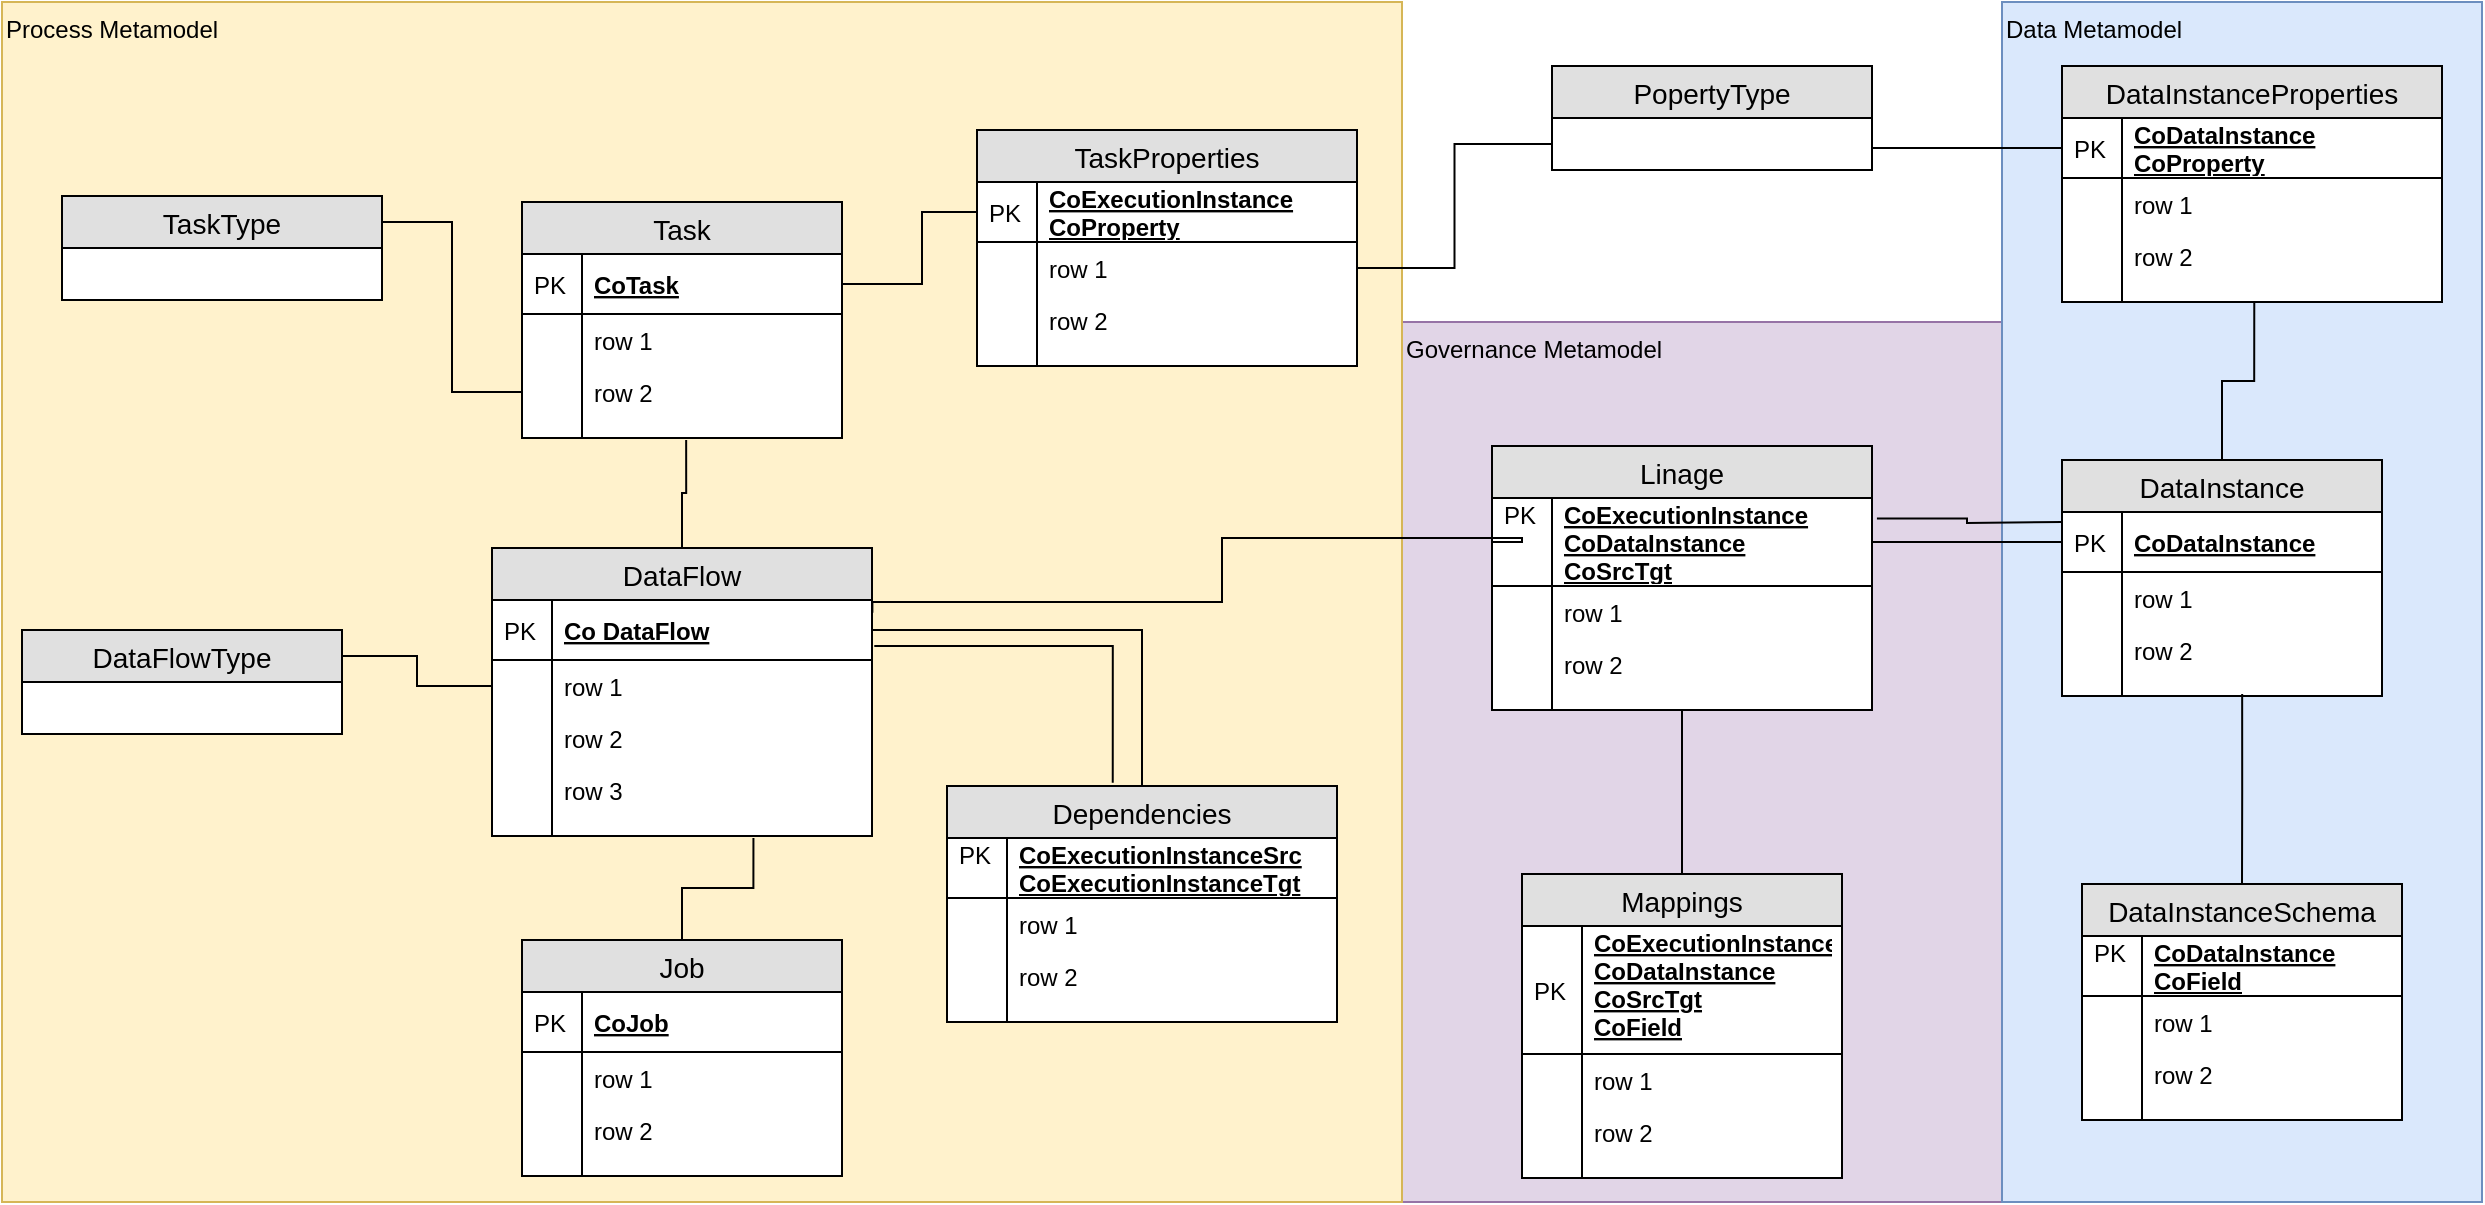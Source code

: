 <mxfile version="10.7.1" type="github"><diagram id="mMgrEiA7Ok8f881wWV8T" name="Page-1"><mxGraphModel dx="1586" dy="786" grid="1" gridSize="10" guides="1" tooltips="1" connect="1" arrows="1" fold="1" page="1" pageScale="1" pageWidth="2336" pageHeight="1654" math="0" shadow="0"><root><mxCell id="0"/><mxCell id="1" parent="0"/><mxCell id="DzjM-qipnn1esfsU2VKR-4" value="Governance Metamodel" style="rounded=0;whiteSpace=wrap;html=1;align=left;fillColor=#e1d5e7;strokeColor=#9673a6;verticalAlign=top;" vertex="1" parent="1"><mxGeometry x="1130" y="382" width="300" height="440" as="geometry"/></mxCell><mxCell id="DzjM-qipnn1esfsU2VKR-3" value="Data Metamodel" style="rounded=0;whiteSpace=wrap;html=1;align=left;fillColor=#dae8fc;strokeColor=#6c8ebf;verticalAlign=top;" vertex="1" parent="1"><mxGeometry x="1430" y="222" width="240" height="600" as="geometry"/></mxCell><mxCell id="DzjM-qipnn1esfsU2VKR-2" value="&lt;div style=&quot;text-align: left&quot;&gt;&lt;span&gt;Process Metamodel&lt;/span&gt;&lt;/div&gt;" style="rounded=0;whiteSpace=wrap;html=1;align=left;labelPosition=center;verticalLabelPosition=middle;verticalAlign=top;fillColor=#fff2cc;strokeColor=#d6b656;" vertex="1" parent="1"><mxGeometry x="430" y="222" width="700" height="600" as="geometry"/></mxCell><mxCell id="DEgRnnVowmYZ0ATq1yuf-117" value="" style="edgeStyle=orthogonalEdgeStyle;rounded=0;orthogonalLoop=1;jettySize=auto;html=1;entryX=0.688;entryY=1.1;entryDx=0;entryDy=0;endArrow=none;endFill=0;entryPerimeter=0;" parent="1" source="DEgRnnVowmYZ0ATq1yuf-1" target="DEgRnnVowmYZ0ATq1yuf-25" edge="1"><mxGeometry relative="1" as="geometry"/></mxCell><mxCell id="DEgRnnVowmYZ0ATq1yuf-1" value="Job" style="swimlane;fontStyle=0;childLayout=stackLayout;horizontal=1;startSize=26;fillColor=#e0e0e0;horizontalStack=0;resizeParent=1;resizeParentMax=0;resizeLast=0;collapsible=1;marginBottom=0;swimlaneFillColor=#ffffff;align=center;fontSize=14;" parent="1" vertex="1"><mxGeometry x="690" y="691" width="160" height="118" as="geometry"/></mxCell><mxCell id="DEgRnnVowmYZ0ATq1yuf-2" value="CoJob" style="shape=partialRectangle;top=0;left=0;right=0;bottom=1;align=left;verticalAlign=middle;fillColor=none;spacingLeft=34;spacingRight=4;overflow=hidden;rotatable=0;points=[[0,0.5],[1,0.5]];portConstraint=eastwest;dropTarget=0;fontStyle=5;fontSize=12;" parent="DEgRnnVowmYZ0ATq1yuf-1" vertex="1"><mxGeometry y="26" width="160" height="30" as="geometry"/></mxCell><mxCell id="DEgRnnVowmYZ0ATq1yuf-3" value="PK" style="shape=partialRectangle;top=0;left=0;bottom=0;fillColor=none;align=left;verticalAlign=middle;spacingLeft=4;spacingRight=4;overflow=hidden;rotatable=0;points=[];portConstraint=eastwest;part=1;fontSize=12;" parent="DEgRnnVowmYZ0ATq1yuf-2" vertex="1" connectable="0"><mxGeometry width="30" height="30" as="geometry"/></mxCell><mxCell id="DEgRnnVowmYZ0ATq1yuf-4" value="row 1" style="shape=partialRectangle;top=0;left=0;right=0;bottom=0;align=left;verticalAlign=top;fillColor=none;spacingLeft=34;spacingRight=4;overflow=hidden;rotatable=0;points=[[0,0.5],[1,0.5]];portConstraint=eastwest;dropTarget=0;fontSize=12;" parent="DEgRnnVowmYZ0ATq1yuf-1" vertex="1"><mxGeometry y="56" width="160" height="26" as="geometry"/></mxCell><mxCell id="DEgRnnVowmYZ0ATq1yuf-5" value="" style="shape=partialRectangle;top=0;left=0;bottom=0;fillColor=none;align=left;verticalAlign=top;spacingLeft=4;spacingRight=4;overflow=hidden;rotatable=0;points=[];portConstraint=eastwest;part=1;fontSize=12;" parent="DEgRnnVowmYZ0ATq1yuf-4" vertex="1" connectable="0"><mxGeometry width="30" height="26" as="geometry"/></mxCell><mxCell id="DEgRnnVowmYZ0ATq1yuf-6" value="row 2" style="shape=partialRectangle;top=0;left=0;right=0;bottom=0;align=left;verticalAlign=top;fillColor=none;spacingLeft=34;spacingRight=4;overflow=hidden;rotatable=0;points=[[0,0.5],[1,0.5]];portConstraint=eastwest;dropTarget=0;fontSize=12;" parent="DEgRnnVowmYZ0ATq1yuf-1" vertex="1"><mxGeometry y="82" width="160" height="26" as="geometry"/></mxCell><mxCell id="DEgRnnVowmYZ0ATq1yuf-7" value="" style="shape=partialRectangle;top=0;left=0;bottom=0;fillColor=none;align=left;verticalAlign=top;spacingLeft=4;spacingRight=4;overflow=hidden;rotatable=0;points=[];portConstraint=eastwest;part=1;fontSize=12;" parent="DEgRnnVowmYZ0ATq1yuf-6" vertex="1" connectable="0"><mxGeometry width="30" height="26" as="geometry"/></mxCell><mxCell id="DEgRnnVowmYZ0ATq1yuf-10" value="" style="shape=partialRectangle;top=0;left=0;right=0;bottom=0;align=left;verticalAlign=top;fillColor=none;spacingLeft=34;spacingRight=4;overflow=hidden;rotatable=0;points=[[0,0.5],[1,0.5]];portConstraint=eastwest;dropTarget=0;fontSize=12;" parent="DEgRnnVowmYZ0ATq1yuf-1" vertex="1"><mxGeometry y="108" width="160" height="10" as="geometry"/></mxCell><mxCell id="DEgRnnVowmYZ0ATq1yuf-11" value="" style="shape=partialRectangle;top=0;left=0;bottom=0;fillColor=none;align=left;verticalAlign=top;spacingLeft=4;spacingRight=4;overflow=hidden;rotatable=0;points=[];portConstraint=eastwest;part=1;fontSize=12;" parent="DEgRnnVowmYZ0ATq1yuf-10" vertex="1" connectable="0"><mxGeometry width="30" height="10" as="geometry"/></mxCell><mxCell id="DEgRnnVowmYZ0ATq1yuf-16" value="DataFlow" style="swimlane;fontStyle=0;childLayout=stackLayout;horizontal=1;startSize=26;fillColor=#e0e0e0;horizontalStack=0;resizeParent=1;resizeParentMax=0;resizeLast=0;collapsible=1;marginBottom=0;swimlaneFillColor=#ffffff;align=center;fontSize=14;" parent="1" vertex="1"><mxGeometry x="675" y="495" width="190" height="144" as="geometry"/></mxCell><mxCell id="DEgRnnVowmYZ0ATq1yuf-17" value="Co DataFlow" style="shape=partialRectangle;top=0;left=0;right=0;bottom=1;align=left;verticalAlign=middle;fillColor=none;spacingLeft=34;spacingRight=4;overflow=hidden;rotatable=0;points=[[0,0.5],[1,0.5]];portConstraint=eastwest;dropTarget=0;fontStyle=5;fontSize=12;" parent="DEgRnnVowmYZ0ATq1yuf-16" vertex="1"><mxGeometry y="26" width="190" height="30" as="geometry"/></mxCell><mxCell id="DEgRnnVowmYZ0ATq1yuf-18" value="PK" style="shape=partialRectangle;top=0;left=0;bottom=0;fillColor=none;align=left;verticalAlign=middle;spacingLeft=4;spacingRight=4;overflow=hidden;rotatable=0;points=[];portConstraint=eastwest;part=1;fontSize=12;" parent="DEgRnnVowmYZ0ATq1yuf-17" vertex="1" connectable="0"><mxGeometry width="30" height="30" as="geometry"/></mxCell><mxCell id="DEgRnnVowmYZ0ATq1yuf-19" value="row 1" style="shape=partialRectangle;top=0;left=0;right=0;bottom=0;align=left;verticalAlign=top;fillColor=none;spacingLeft=34;spacingRight=4;overflow=hidden;rotatable=0;points=[[0,0.5],[1,0.5]];portConstraint=eastwest;dropTarget=0;fontSize=12;" parent="DEgRnnVowmYZ0ATq1yuf-16" vertex="1"><mxGeometry y="56" width="190" height="26" as="geometry"/></mxCell><mxCell id="DEgRnnVowmYZ0ATq1yuf-20" value="" style="shape=partialRectangle;top=0;left=0;bottom=0;fillColor=none;align=left;verticalAlign=top;spacingLeft=4;spacingRight=4;overflow=hidden;rotatable=0;points=[];portConstraint=eastwest;part=1;fontSize=12;" parent="DEgRnnVowmYZ0ATq1yuf-19" vertex="1" connectable="0"><mxGeometry width="30" height="26" as="geometry"/></mxCell><mxCell id="DEgRnnVowmYZ0ATq1yuf-21" value="row 2" style="shape=partialRectangle;top=0;left=0;right=0;bottom=0;align=left;verticalAlign=top;fillColor=none;spacingLeft=34;spacingRight=4;overflow=hidden;rotatable=0;points=[[0,0.5],[1,0.5]];portConstraint=eastwest;dropTarget=0;fontSize=12;" parent="DEgRnnVowmYZ0ATq1yuf-16" vertex="1"><mxGeometry y="82" width="190" height="26" as="geometry"/></mxCell><mxCell id="DEgRnnVowmYZ0ATq1yuf-22" value="" style="shape=partialRectangle;top=0;left=0;bottom=0;fillColor=none;align=left;verticalAlign=top;spacingLeft=4;spacingRight=4;overflow=hidden;rotatable=0;points=[];portConstraint=eastwest;part=1;fontSize=12;" parent="DEgRnnVowmYZ0ATq1yuf-21" vertex="1" connectable="0"><mxGeometry width="30" height="26" as="geometry"/></mxCell><mxCell id="DEgRnnVowmYZ0ATq1yuf-23" value="row 3" style="shape=partialRectangle;top=0;left=0;right=0;bottom=0;align=left;verticalAlign=top;fillColor=none;spacingLeft=34;spacingRight=4;overflow=hidden;rotatable=0;points=[[0,0.5],[1,0.5]];portConstraint=eastwest;dropTarget=0;fontSize=12;" parent="DEgRnnVowmYZ0ATq1yuf-16" vertex="1"><mxGeometry y="108" width="190" height="26" as="geometry"/></mxCell><mxCell id="DEgRnnVowmYZ0ATq1yuf-24" value="" style="shape=partialRectangle;top=0;left=0;bottom=0;fillColor=none;align=left;verticalAlign=top;spacingLeft=4;spacingRight=4;overflow=hidden;rotatable=0;points=[];portConstraint=eastwest;part=1;fontSize=12;" parent="DEgRnnVowmYZ0ATq1yuf-23" vertex="1" connectable="0"><mxGeometry width="30" height="26" as="geometry"/></mxCell><mxCell id="DEgRnnVowmYZ0ATq1yuf-25" value="" style="shape=partialRectangle;top=0;left=0;right=0;bottom=0;align=left;verticalAlign=top;fillColor=none;spacingLeft=34;spacingRight=4;overflow=hidden;rotatable=0;points=[[0,0.5],[1,0.5]];portConstraint=eastwest;dropTarget=0;fontSize=12;" parent="DEgRnnVowmYZ0ATq1yuf-16" vertex="1"><mxGeometry y="134" width="190" height="10" as="geometry"/></mxCell><mxCell id="DEgRnnVowmYZ0ATq1yuf-26" value="" style="shape=partialRectangle;top=0;left=0;bottom=0;fillColor=none;align=left;verticalAlign=top;spacingLeft=4;spacingRight=4;overflow=hidden;rotatable=0;points=[];portConstraint=eastwest;part=1;fontSize=12;" parent="DEgRnnVowmYZ0ATq1yuf-25" vertex="1" connectable="0"><mxGeometry width="30" height="10" as="geometry"/></mxCell><mxCell id="DEgRnnVowmYZ0ATq1yuf-118" style="edgeStyle=orthogonalEdgeStyle;rounded=0;orthogonalLoop=1;jettySize=auto;html=1;exitX=0.513;exitY=1.1;exitDx=0;exitDy=0;entryX=0.5;entryY=0;entryDx=0;entryDy=0;endArrow=none;endFill=0;exitPerimeter=0;" parent="1" source="DEgRnnVowmYZ0ATq1yuf-36" target="DEgRnnVowmYZ0ATq1yuf-16" edge="1"><mxGeometry relative="1" as="geometry"/></mxCell><mxCell id="DEgRnnVowmYZ0ATq1yuf-27" value="Task" style="swimlane;fontStyle=0;childLayout=stackLayout;horizontal=1;startSize=26;fillColor=#e0e0e0;horizontalStack=0;resizeParent=1;resizeParentMax=0;resizeLast=0;collapsible=1;marginBottom=0;swimlaneFillColor=#ffffff;align=center;fontSize=14;" parent="1" vertex="1"><mxGeometry x="690" y="322" width="160" height="118" as="geometry"/></mxCell><mxCell id="DEgRnnVowmYZ0ATq1yuf-28" value="CoTask" style="shape=partialRectangle;top=0;left=0;right=0;bottom=1;align=left;verticalAlign=middle;fillColor=none;spacingLeft=34;spacingRight=4;overflow=hidden;rotatable=0;points=[[0,0.5],[1,0.5]];portConstraint=eastwest;dropTarget=0;fontStyle=5;fontSize=12;" parent="DEgRnnVowmYZ0ATq1yuf-27" vertex="1"><mxGeometry y="26" width="160" height="30" as="geometry"/></mxCell><mxCell id="DEgRnnVowmYZ0ATq1yuf-29" value="PK" style="shape=partialRectangle;top=0;left=0;bottom=0;fillColor=none;align=left;verticalAlign=middle;spacingLeft=4;spacingRight=4;overflow=hidden;rotatable=0;points=[];portConstraint=eastwest;part=1;fontSize=12;" parent="DEgRnnVowmYZ0ATq1yuf-28" vertex="1" connectable="0"><mxGeometry width="30" height="30" as="geometry"/></mxCell><mxCell id="DEgRnnVowmYZ0ATq1yuf-30" value="row 1" style="shape=partialRectangle;top=0;left=0;right=0;bottom=0;align=left;verticalAlign=top;fillColor=none;spacingLeft=34;spacingRight=4;overflow=hidden;rotatable=0;points=[[0,0.5],[1,0.5]];portConstraint=eastwest;dropTarget=0;fontSize=12;" parent="DEgRnnVowmYZ0ATq1yuf-27" vertex="1"><mxGeometry y="56" width="160" height="26" as="geometry"/></mxCell><mxCell id="DEgRnnVowmYZ0ATq1yuf-31" value="" style="shape=partialRectangle;top=0;left=0;bottom=0;fillColor=none;align=left;verticalAlign=top;spacingLeft=4;spacingRight=4;overflow=hidden;rotatable=0;points=[];portConstraint=eastwest;part=1;fontSize=12;" parent="DEgRnnVowmYZ0ATq1yuf-30" vertex="1" connectable="0"><mxGeometry width="30" height="26" as="geometry"/></mxCell><mxCell id="DEgRnnVowmYZ0ATq1yuf-32" value="row 2" style="shape=partialRectangle;top=0;left=0;right=0;bottom=0;align=left;verticalAlign=top;fillColor=none;spacingLeft=34;spacingRight=4;overflow=hidden;rotatable=0;points=[[0,0.5],[1,0.5]];portConstraint=eastwest;dropTarget=0;fontSize=12;" parent="DEgRnnVowmYZ0ATq1yuf-27" vertex="1"><mxGeometry y="82" width="160" height="26" as="geometry"/></mxCell><mxCell id="DEgRnnVowmYZ0ATq1yuf-33" value="" style="shape=partialRectangle;top=0;left=0;bottom=0;fillColor=none;align=left;verticalAlign=top;spacingLeft=4;spacingRight=4;overflow=hidden;rotatable=0;points=[];portConstraint=eastwest;part=1;fontSize=12;" parent="DEgRnnVowmYZ0ATq1yuf-32" vertex="1" connectable="0"><mxGeometry width="30" height="26" as="geometry"/></mxCell><mxCell id="DEgRnnVowmYZ0ATq1yuf-36" value="" style="shape=partialRectangle;top=0;left=0;right=0;bottom=0;align=left;verticalAlign=top;fillColor=none;spacingLeft=34;spacingRight=4;overflow=hidden;rotatable=0;points=[[0,0.5],[1,0.5]];portConstraint=eastwest;dropTarget=0;fontSize=12;" parent="DEgRnnVowmYZ0ATq1yuf-27" vertex="1"><mxGeometry y="108" width="160" height="10" as="geometry"/></mxCell><mxCell id="DEgRnnVowmYZ0ATq1yuf-37" value="" style="shape=partialRectangle;top=0;left=0;bottom=0;fillColor=none;align=left;verticalAlign=top;spacingLeft=4;spacingRight=4;overflow=hidden;rotatable=0;points=[];portConstraint=eastwest;part=1;fontSize=12;" parent="DEgRnnVowmYZ0ATq1yuf-36" vertex="1" connectable="0"><mxGeometry width="30" height="10" as="geometry"/></mxCell><mxCell id="DEgRnnVowmYZ0ATq1yuf-38" value="Dependencies" style="swimlane;fontStyle=0;childLayout=stackLayout;horizontal=1;startSize=26;fillColor=#e0e0e0;horizontalStack=0;resizeParent=1;resizeParentMax=0;resizeLast=0;collapsible=1;marginBottom=0;swimlaneFillColor=#ffffff;align=center;fontSize=14;" parent="1" vertex="1"><mxGeometry x="902.5" y="614" width="195" height="118" as="geometry"/></mxCell><mxCell id="DEgRnnVowmYZ0ATq1yuf-39" value="CoExecutionInstanceSrc&#10;CoExecutionInstanceTgt&#10;" style="shape=partialRectangle;top=0;left=0;right=0;bottom=1;align=left;verticalAlign=middle;fillColor=none;spacingLeft=34;spacingRight=4;overflow=hidden;rotatable=0;points=[[0,0.5],[1,0.5]];portConstraint=eastwest;dropTarget=0;fontStyle=5;fontSize=12;" parent="DEgRnnVowmYZ0ATq1yuf-38" vertex="1"><mxGeometry y="26" width="195" height="30" as="geometry"/></mxCell><mxCell id="DEgRnnVowmYZ0ATq1yuf-40" value="PK&#10;" style="shape=partialRectangle;top=0;left=0;bottom=0;fillColor=none;align=left;verticalAlign=middle;spacingLeft=4;spacingRight=4;overflow=hidden;rotatable=0;points=[];portConstraint=eastwest;part=1;fontSize=12;" parent="DEgRnnVowmYZ0ATq1yuf-39" vertex="1" connectable="0"><mxGeometry width="30" height="30" as="geometry"/></mxCell><mxCell id="DEgRnnVowmYZ0ATq1yuf-41" value="row 1" style="shape=partialRectangle;top=0;left=0;right=0;bottom=0;align=left;verticalAlign=top;fillColor=none;spacingLeft=34;spacingRight=4;overflow=hidden;rotatable=0;points=[[0,0.5],[1,0.5]];portConstraint=eastwest;dropTarget=0;fontSize=12;" parent="DEgRnnVowmYZ0ATq1yuf-38" vertex="1"><mxGeometry y="56" width="195" height="26" as="geometry"/></mxCell><mxCell id="DEgRnnVowmYZ0ATq1yuf-42" value="" style="shape=partialRectangle;top=0;left=0;bottom=0;fillColor=none;align=left;verticalAlign=top;spacingLeft=4;spacingRight=4;overflow=hidden;rotatable=0;points=[];portConstraint=eastwest;part=1;fontSize=12;" parent="DEgRnnVowmYZ0ATq1yuf-41" vertex="1" connectable="0"><mxGeometry width="30" height="26" as="geometry"/></mxCell><mxCell id="DEgRnnVowmYZ0ATq1yuf-43" value="row 2" style="shape=partialRectangle;top=0;left=0;right=0;bottom=0;align=left;verticalAlign=top;fillColor=none;spacingLeft=34;spacingRight=4;overflow=hidden;rotatable=0;points=[[0,0.5],[1,0.5]];portConstraint=eastwest;dropTarget=0;fontSize=12;" parent="DEgRnnVowmYZ0ATq1yuf-38" vertex="1"><mxGeometry y="82" width="195" height="26" as="geometry"/></mxCell><mxCell id="DEgRnnVowmYZ0ATq1yuf-44" value="" style="shape=partialRectangle;top=0;left=0;bottom=0;fillColor=none;align=left;verticalAlign=top;spacingLeft=4;spacingRight=4;overflow=hidden;rotatable=0;points=[];portConstraint=eastwest;part=1;fontSize=12;" parent="DEgRnnVowmYZ0ATq1yuf-43" vertex="1" connectable="0"><mxGeometry width="30" height="26" as="geometry"/></mxCell><mxCell id="DEgRnnVowmYZ0ATq1yuf-47" value="" style="shape=partialRectangle;top=0;left=0;right=0;bottom=0;align=left;verticalAlign=top;fillColor=none;spacingLeft=34;spacingRight=4;overflow=hidden;rotatable=0;points=[[0,0.5],[1,0.5]];portConstraint=eastwest;dropTarget=0;fontSize=12;" parent="DEgRnnVowmYZ0ATq1yuf-38" vertex="1"><mxGeometry y="108" width="195" height="10" as="geometry"/></mxCell><mxCell id="DEgRnnVowmYZ0ATq1yuf-48" value="" style="shape=partialRectangle;top=0;left=0;bottom=0;fillColor=none;align=left;verticalAlign=top;spacingLeft=4;spacingRight=4;overflow=hidden;rotatable=0;points=[];portConstraint=eastwest;part=1;fontSize=12;" parent="DEgRnnVowmYZ0ATq1yuf-47" vertex="1" connectable="0"><mxGeometry width="30" height="10" as="geometry"/></mxCell><mxCell id="DEgRnnVowmYZ0ATq1yuf-163" style="edgeStyle=orthogonalEdgeStyle;rounded=0;orthogonalLoop=1;jettySize=auto;html=1;exitX=0.5;exitY=0;exitDx=0;exitDy=0;entryX=0.506;entryY=1;entryDx=0;entryDy=0;entryPerimeter=0;endArrow=none;endFill=0;" parent="1" source="DEgRnnVowmYZ0ATq1yuf-73" target="DEgRnnVowmYZ0ATq1yuf-104" edge="1"><mxGeometry relative="1" as="geometry"/></mxCell><mxCell id="DEgRnnVowmYZ0ATq1yuf-73" value="DataInstance" style="swimlane;fontStyle=0;childLayout=stackLayout;horizontal=1;startSize=26;fillColor=#e0e0e0;horizontalStack=0;resizeParent=1;resizeParentMax=0;resizeLast=0;collapsible=1;marginBottom=0;swimlaneFillColor=#ffffff;align=center;fontSize=14;" parent="1" vertex="1"><mxGeometry x="1460" y="451" width="160" height="118" as="geometry"/></mxCell><mxCell id="DEgRnnVowmYZ0ATq1yuf-74" value="CoDataInstance" style="shape=partialRectangle;top=0;left=0;right=0;bottom=1;align=left;verticalAlign=middle;fillColor=none;spacingLeft=34;spacingRight=4;overflow=hidden;rotatable=0;points=[[0,0.5],[1,0.5]];portConstraint=eastwest;dropTarget=0;fontStyle=5;fontSize=12;" parent="DEgRnnVowmYZ0ATq1yuf-73" vertex="1"><mxGeometry y="26" width="160" height="30" as="geometry"/></mxCell><mxCell id="DEgRnnVowmYZ0ATq1yuf-75" value="PK" style="shape=partialRectangle;top=0;left=0;bottom=0;fillColor=none;align=left;verticalAlign=middle;spacingLeft=4;spacingRight=4;overflow=hidden;rotatable=0;points=[];portConstraint=eastwest;part=1;fontSize=12;" parent="DEgRnnVowmYZ0ATq1yuf-74" vertex="1" connectable="0"><mxGeometry width="30" height="30" as="geometry"/></mxCell><mxCell id="DEgRnnVowmYZ0ATq1yuf-76" value="row 1" style="shape=partialRectangle;top=0;left=0;right=0;bottom=0;align=left;verticalAlign=top;fillColor=none;spacingLeft=34;spacingRight=4;overflow=hidden;rotatable=0;points=[[0,0.5],[1,0.5]];portConstraint=eastwest;dropTarget=0;fontSize=12;" parent="DEgRnnVowmYZ0ATq1yuf-73" vertex="1"><mxGeometry y="56" width="160" height="26" as="geometry"/></mxCell><mxCell id="DEgRnnVowmYZ0ATq1yuf-77" value="" style="shape=partialRectangle;top=0;left=0;bottom=0;fillColor=none;align=left;verticalAlign=top;spacingLeft=4;spacingRight=4;overflow=hidden;rotatable=0;points=[];portConstraint=eastwest;part=1;fontSize=12;" parent="DEgRnnVowmYZ0ATq1yuf-76" vertex="1" connectable="0"><mxGeometry width="30" height="26" as="geometry"/></mxCell><mxCell id="DEgRnnVowmYZ0ATq1yuf-78" value="row 2" style="shape=partialRectangle;top=0;left=0;right=0;bottom=0;align=left;verticalAlign=top;fillColor=none;spacingLeft=34;spacingRight=4;overflow=hidden;rotatable=0;points=[[0,0.5],[1,0.5]];portConstraint=eastwest;dropTarget=0;fontSize=12;" parent="DEgRnnVowmYZ0ATq1yuf-73" vertex="1"><mxGeometry y="82" width="160" height="26" as="geometry"/></mxCell><mxCell id="DEgRnnVowmYZ0ATq1yuf-79" value="" style="shape=partialRectangle;top=0;left=0;bottom=0;fillColor=none;align=left;verticalAlign=top;spacingLeft=4;spacingRight=4;overflow=hidden;rotatable=0;points=[];portConstraint=eastwest;part=1;fontSize=12;" parent="DEgRnnVowmYZ0ATq1yuf-78" vertex="1" connectable="0"><mxGeometry width="30" height="26" as="geometry"/></mxCell><mxCell id="DEgRnnVowmYZ0ATq1yuf-82" value="" style="shape=partialRectangle;top=0;left=0;right=0;bottom=0;align=left;verticalAlign=top;fillColor=none;spacingLeft=34;spacingRight=4;overflow=hidden;rotatable=0;points=[[0,0.5],[1,0.5]];portConstraint=eastwest;dropTarget=0;fontSize=12;" parent="DEgRnnVowmYZ0ATq1yuf-73" vertex="1"><mxGeometry y="108" width="160" height="10" as="geometry"/></mxCell><mxCell id="DEgRnnVowmYZ0ATq1yuf-83" value="" style="shape=partialRectangle;top=0;left=0;bottom=0;fillColor=none;align=left;verticalAlign=top;spacingLeft=4;spacingRight=4;overflow=hidden;rotatable=0;points=[];portConstraint=eastwest;part=1;fontSize=12;" parent="DEgRnnVowmYZ0ATq1yuf-82" vertex="1" connectable="0"><mxGeometry width="30" height="10" as="geometry"/></mxCell><mxCell id="DEgRnnVowmYZ0ATq1yuf-178" value="" style="edgeStyle=orthogonalEdgeStyle;rounded=0;orthogonalLoop=1;jettySize=auto;html=1;endArrow=none;endFill=0;" parent="1" source="DEgRnnVowmYZ0ATq1yuf-84" target="DEgRnnVowmYZ0ATq1yuf-128" edge="1"><mxGeometry relative="1" as="geometry"/></mxCell><mxCell id="DEgRnnVowmYZ0ATq1yuf-84" value="Linage" style="swimlane;fontStyle=0;childLayout=stackLayout;horizontal=1;startSize=26;fillColor=#e0e0e0;horizontalStack=0;resizeParent=1;resizeParentMax=0;resizeLast=0;collapsible=1;marginBottom=0;swimlaneFillColor=#ffffff;align=center;fontSize=14;" parent="1" vertex="1"><mxGeometry x="1175" y="444" width="190" height="132" as="geometry"><mxRectangle x="790" y="227" width="70" height="26" as="alternateBounds"/></mxGeometry></mxCell><mxCell id="DEgRnnVowmYZ0ATq1yuf-85" value="CoExecutionInstance&#10;CoDataInstance&#10;CoSrcTgt&#10;" style="shape=partialRectangle;top=0;left=0;right=0;bottom=1;align=left;verticalAlign=middle;fillColor=none;spacingLeft=34;spacingRight=4;overflow=hidden;rotatable=0;points=[[0,0.5],[1,0.5]];portConstraint=eastwest;dropTarget=0;fontStyle=5;fontSize=12;" parent="DEgRnnVowmYZ0ATq1yuf-84" vertex="1"><mxGeometry y="26" width="190" height="44" as="geometry"/></mxCell><mxCell id="DEgRnnVowmYZ0ATq1yuf-86" value="PK&#10;&#10;" style="shape=partialRectangle;top=0;left=0;bottom=0;fillColor=none;align=left;verticalAlign=middle;spacingLeft=4;spacingRight=4;overflow=hidden;rotatable=0;points=[];portConstraint=eastwest;part=1;fontSize=12;" parent="DEgRnnVowmYZ0ATq1yuf-85" vertex="1" connectable="0"><mxGeometry width="30" height="44" as="geometry"/></mxCell><mxCell id="DEgRnnVowmYZ0ATq1yuf-87" value="row 1" style="shape=partialRectangle;top=0;left=0;right=0;bottom=0;align=left;verticalAlign=top;fillColor=none;spacingLeft=34;spacingRight=4;overflow=hidden;rotatable=0;points=[[0,0.5],[1,0.5]];portConstraint=eastwest;dropTarget=0;fontSize=12;" parent="DEgRnnVowmYZ0ATq1yuf-84" vertex="1"><mxGeometry y="70" width="190" height="26" as="geometry"/></mxCell><mxCell id="DEgRnnVowmYZ0ATq1yuf-88" value="" style="shape=partialRectangle;top=0;left=0;bottom=0;fillColor=none;align=left;verticalAlign=top;spacingLeft=4;spacingRight=4;overflow=hidden;rotatable=0;points=[];portConstraint=eastwest;part=1;fontSize=12;" parent="DEgRnnVowmYZ0ATq1yuf-87" vertex="1" connectable="0"><mxGeometry width="30" height="26" as="geometry"/></mxCell><mxCell id="DEgRnnVowmYZ0ATq1yuf-89" value="row 2" style="shape=partialRectangle;top=0;left=0;right=0;bottom=0;align=left;verticalAlign=top;fillColor=none;spacingLeft=34;spacingRight=4;overflow=hidden;rotatable=0;points=[[0,0.5],[1,0.5]];portConstraint=eastwest;dropTarget=0;fontSize=12;" parent="DEgRnnVowmYZ0ATq1yuf-84" vertex="1"><mxGeometry y="96" width="190" height="26" as="geometry"/></mxCell><mxCell id="DEgRnnVowmYZ0ATq1yuf-90" value="" style="shape=partialRectangle;top=0;left=0;bottom=0;fillColor=none;align=left;verticalAlign=top;spacingLeft=4;spacingRight=4;overflow=hidden;rotatable=0;points=[];portConstraint=eastwest;part=1;fontSize=12;" parent="DEgRnnVowmYZ0ATq1yuf-89" vertex="1" connectable="0"><mxGeometry width="30" height="26" as="geometry"/></mxCell><mxCell id="DEgRnnVowmYZ0ATq1yuf-93" value="" style="shape=partialRectangle;top=0;left=0;right=0;bottom=0;align=left;verticalAlign=top;fillColor=none;spacingLeft=34;spacingRight=4;overflow=hidden;rotatable=0;points=[[0,0.5],[1,0.5]];portConstraint=eastwest;dropTarget=0;fontSize=12;" parent="DEgRnnVowmYZ0ATq1yuf-84" vertex="1"><mxGeometry y="122" width="190" height="10" as="geometry"/></mxCell><mxCell id="DEgRnnVowmYZ0ATq1yuf-94" value="" style="shape=partialRectangle;top=0;left=0;bottom=0;fillColor=none;align=left;verticalAlign=top;spacingLeft=4;spacingRight=4;overflow=hidden;rotatable=0;points=[];portConstraint=eastwest;part=1;fontSize=12;" parent="DEgRnnVowmYZ0ATq1yuf-93" vertex="1" connectable="0"><mxGeometry width="30" height="10" as="geometry"/></mxCell><mxCell id="DEgRnnVowmYZ0ATq1yuf-95" value="DataInstanceProperties" style="swimlane;fontStyle=0;childLayout=stackLayout;horizontal=1;startSize=26;fillColor=#e0e0e0;horizontalStack=0;resizeParent=1;resizeParentMax=0;resizeLast=0;collapsible=1;marginBottom=0;swimlaneFillColor=#ffffff;align=center;fontSize=14;" parent="1" vertex="1"><mxGeometry x="1460" y="254" width="190" height="118" as="geometry"/></mxCell><mxCell id="DEgRnnVowmYZ0ATq1yuf-96" value="CoDataInstance&#10;CoProperty&#10;" style="shape=partialRectangle;top=0;left=0;right=0;bottom=1;align=left;verticalAlign=middle;fillColor=none;spacingLeft=34;spacingRight=4;overflow=hidden;rotatable=0;points=[[0,0.5],[1,0.5]];portConstraint=eastwest;dropTarget=0;fontStyle=5;fontSize=12;" parent="DEgRnnVowmYZ0ATq1yuf-95" vertex="1"><mxGeometry y="26" width="190" height="30" as="geometry"/></mxCell><mxCell id="DEgRnnVowmYZ0ATq1yuf-97" value="PK" style="shape=partialRectangle;top=0;left=0;bottom=0;fillColor=none;align=left;verticalAlign=middle;spacingLeft=4;spacingRight=4;overflow=hidden;rotatable=0;points=[];portConstraint=eastwest;part=1;fontSize=12;" parent="DEgRnnVowmYZ0ATq1yuf-96" vertex="1" connectable="0"><mxGeometry width="30" height="30" as="geometry"/></mxCell><mxCell id="DEgRnnVowmYZ0ATq1yuf-98" value="row 1" style="shape=partialRectangle;top=0;left=0;right=0;bottom=0;align=left;verticalAlign=top;fillColor=none;spacingLeft=34;spacingRight=4;overflow=hidden;rotatable=0;points=[[0,0.5],[1,0.5]];portConstraint=eastwest;dropTarget=0;fontSize=12;" parent="DEgRnnVowmYZ0ATq1yuf-95" vertex="1"><mxGeometry y="56" width="190" height="26" as="geometry"/></mxCell><mxCell id="DEgRnnVowmYZ0ATq1yuf-99" value="" style="shape=partialRectangle;top=0;left=0;bottom=0;fillColor=none;align=left;verticalAlign=top;spacingLeft=4;spacingRight=4;overflow=hidden;rotatable=0;points=[];portConstraint=eastwest;part=1;fontSize=12;" parent="DEgRnnVowmYZ0ATq1yuf-98" vertex="1" connectable="0"><mxGeometry width="30" height="26" as="geometry"/></mxCell><mxCell id="DEgRnnVowmYZ0ATq1yuf-100" value="row 2" style="shape=partialRectangle;top=0;left=0;right=0;bottom=0;align=left;verticalAlign=top;fillColor=none;spacingLeft=34;spacingRight=4;overflow=hidden;rotatable=0;points=[[0,0.5],[1,0.5]];portConstraint=eastwest;dropTarget=0;fontSize=12;" parent="DEgRnnVowmYZ0ATq1yuf-95" vertex="1"><mxGeometry y="82" width="190" height="26" as="geometry"/></mxCell><mxCell id="DEgRnnVowmYZ0ATq1yuf-101" value="" style="shape=partialRectangle;top=0;left=0;bottom=0;fillColor=none;align=left;verticalAlign=top;spacingLeft=4;spacingRight=4;overflow=hidden;rotatable=0;points=[];portConstraint=eastwest;part=1;fontSize=12;" parent="DEgRnnVowmYZ0ATq1yuf-100" vertex="1" connectable="0"><mxGeometry width="30" height="26" as="geometry"/></mxCell><mxCell id="DEgRnnVowmYZ0ATq1yuf-104" value="" style="shape=partialRectangle;top=0;left=0;right=0;bottom=0;align=left;verticalAlign=top;fillColor=none;spacingLeft=34;spacingRight=4;overflow=hidden;rotatable=0;points=[[0,0.5],[1,0.5]];portConstraint=eastwest;dropTarget=0;fontSize=12;" parent="DEgRnnVowmYZ0ATq1yuf-95" vertex="1"><mxGeometry y="108" width="190" height="10" as="geometry"/></mxCell><mxCell id="DEgRnnVowmYZ0ATq1yuf-105" value="" style="shape=partialRectangle;top=0;left=0;bottom=0;fillColor=none;align=left;verticalAlign=top;spacingLeft=4;spacingRight=4;overflow=hidden;rotatable=0;points=[];portConstraint=eastwest;part=1;fontSize=12;" parent="DEgRnnVowmYZ0ATq1yuf-104" vertex="1" connectable="0"><mxGeometry width="30" height="10" as="geometry"/></mxCell><mxCell id="DEgRnnVowmYZ0ATq1yuf-106" value="DataFlowType" style="swimlane;fontStyle=0;childLayout=stackLayout;horizontal=1;startSize=26;fillColor=#e0e0e0;horizontalStack=0;resizeParent=1;resizeParentMax=0;resizeLast=0;collapsible=1;marginBottom=0;swimlaneFillColor=#ffffff;align=center;fontSize=14;" parent="1" vertex="1"><mxGeometry x="440" y="536" width="160" height="52" as="geometry"/></mxCell><mxCell id="DEgRnnVowmYZ0ATq1yuf-110" value="TaskType" style="swimlane;fontStyle=0;childLayout=stackLayout;horizontal=1;startSize=26;fillColor=#e0e0e0;horizontalStack=0;resizeParent=1;resizeParentMax=0;resizeLast=0;collapsible=1;marginBottom=0;swimlaneFillColor=#ffffff;align=center;fontSize=14;" parent="1" vertex="1"><mxGeometry x="460" y="319" width="160" height="52" as="geometry"/></mxCell><mxCell id="DEgRnnVowmYZ0ATq1yuf-120" style="edgeStyle=orthogonalEdgeStyle;rounded=0;orthogonalLoop=1;jettySize=auto;html=1;entryX=0.5;entryY=0;entryDx=0;entryDy=0;endArrow=none;endFill=0;exitX=1;exitY=0.5;exitDx=0;exitDy=0;" parent="1" target="DEgRnnVowmYZ0ATq1yuf-38" edge="1" source="DEgRnnVowmYZ0ATq1yuf-17"><mxGeometry relative="1" as="geometry"><mxPoint x="895" y="536" as="sourcePoint"/></mxGeometry></mxCell><mxCell id="DEgRnnVowmYZ0ATq1yuf-121" style="edgeStyle=orthogonalEdgeStyle;rounded=0;orthogonalLoop=1;jettySize=auto;html=1;exitX=1.006;exitY=0.767;exitDx=0;exitDy=0;entryX=0.425;entryY=-0.014;entryDx=0;entryDy=0;entryPerimeter=0;endArrow=none;endFill=0;exitPerimeter=0;" parent="1" source="DEgRnnVowmYZ0ATq1yuf-17" target="DEgRnnVowmYZ0ATq1yuf-38" edge="1"><mxGeometry relative="1" as="geometry"/></mxCell><mxCell id="DEgRnnVowmYZ0ATq1yuf-122" style="edgeStyle=orthogonalEdgeStyle;rounded=0;orthogonalLoop=1;jettySize=auto;html=1;exitX=0;exitY=0.5;exitDx=0;exitDy=0;entryX=1;entryY=0.25;entryDx=0;entryDy=0;endArrow=none;endFill=0;" parent="1" source="DEgRnnVowmYZ0ATq1yuf-19" edge="1" target="DEgRnnVowmYZ0ATq1yuf-106"><mxGeometry relative="1" as="geometry"><mxPoint x="641" y="535" as="targetPoint"/></mxGeometry></mxCell><mxCell id="DEgRnnVowmYZ0ATq1yuf-123" style="edgeStyle=orthogonalEdgeStyle;rounded=0;orthogonalLoop=1;jettySize=auto;html=1;exitX=0;exitY=0.5;exitDx=0;exitDy=0;entryX=1;entryY=0.25;entryDx=0;entryDy=0;endArrow=none;endFill=0;" parent="1" source="DEgRnnVowmYZ0ATq1yuf-32" edge="1" target="DEgRnnVowmYZ0ATq1yuf-110"><mxGeometry relative="1" as="geometry"><mxPoint x="643" y="760" as="targetPoint"/></mxGeometry></mxCell><mxCell id="DEgRnnVowmYZ0ATq1yuf-124" style="edgeStyle=orthogonalEdgeStyle;rounded=0;orthogonalLoop=1;jettySize=auto;html=1;entryX=0;entryY=0.5;entryDx=0;entryDy=0;endArrow=none;endFill=0;exitX=1.001;exitY=0.213;exitDx=0;exitDy=0;exitPerimeter=0;" parent="1" target="DEgRnnVowmYZ0ATq1yuf-85" edge="1" source="DEgRnnVowmYZ0ATq1yuf-17"><mxGeometry relative="1" as="geometry"><mxPoint x="890" y="522" as="sourcePoint"/><Array as="points"><mxPoint x="865" y="522"/><mxPoint x="1040" y="522"/><mxPoint x="1040" y="490"/><mxPoint x="1190" y="490"/></Array></mxGeometry></mxCell><mxCell id="DEgRnnVowmYZ0ATq1yuf-125" style="edgeStyle=orthogonalEdgeStyle;rounded=0;orthogonalLoop=1;jettySize=auto;html=1;exitX=1.013;exitY=0.233;exitDx=0;exitDy=0;endArrow=none;endFill=0;exitPerimeter=0;" parent="1" source="DEgRnnVowmYZ0ATq1yuf-85" edge="1"><mxGeometry relative="1" as="geometry"><mxPoint x="1460" y="482" as="targetPoint"/></mxGeometry></mxCell><mxCell id="DEgRnnVowmYZ0ATq1yuf-127" style="edgeStyle=orthogonalEdgeStyle;rounded=0;orthogonalLoop=1;jettySize=auto;html=1;exitX=1;exitY=0.5;exitDx=0;exitDy=0;entryX=0;entryY=0.5;entryDx=0;entryDy=0;endArrow=none;endFill=0;" parent="1" source="DEgRnnVowmYZ0ATq1yuf-85" target="DEgRnnVowmYZ0ATq1yuf-74" edge="1"><mxGeometry relative="1" as="geometry"/></mxCell><mxCell id="DEgRnnVowmYZ0ATq1yuf-128" value="Mappings" style="swimlane;fontStyle=0;childLayout=stackLayout;horizontal=1;startSize=26;fillColor=#e0e0e0;horizontalStack=0;resizeParent=1;resizeParentMax=0;resizeLast=0;collapsible=1;marginBottom=0;swimlaneFillColor=#ffffff;align=center;fontSize=14;" parent="1" vertex="1"><mxGeometry x="1190" y="658" width="160" height="152" as="geometry"/></mxCell><mxCell id="DEgRnnVowmYZ0ATq1yuf-129" value="CoExecutionInstance&#10;CoDataInstance&#10;CoSrcTgt&#10;CoField&#10;" style="shape=partialRectangle;top=0;left=0;right=0;bottom=1;align=left;verticalAlign=middle;fillColor=none;spacingLeft=34;spacingRight=4;overflow=hidden;rotatable=0;points=[[0,0.5],[1,0.5]];portConstraint=eastwest;dropTarget=0;fontStyle=5;fontSize=12;" parent="DEgRnnVowmYZ0ATq1yuf-128" vertex="1"><mxGeometry y="26" width="160" height="64" as="geometry"/></mxCell><mxCell id="DEgRnnVowmYZ0ATq1yuf-130" value="PK" style="shape=partialRectangle;top=0;left=0;bottom=0;fillColor=none;align=left;verticalAlign=middle;spacingLeft=4;spacingRight=4;overflow=hidden;rotatable=0;points=[];portConstraint=eastwest;part=1;fontSize=12;" parent="DEgRnnVowmYZ0ATq1yuf-129" vertex="1" connectable="0"><mxGeometry width="30" height="64" as="geometry"/></mxCell><mxCell id="DEgRnnVowmYZ0ATq1yuf-131" value="row 1" style="shape=partialRectangle;top=0;left=0;right=0;bottom=0;align=left;verticalAlign=top;fillColor=none;spacingLeft=34;spacingRight=4;overflow=hidden;rotatable=0;points=[[0,0.5],[1,0.5]];portConstraint=eastwest;dropTarget=0;fontSize=12;" parent="DEgRnnVowmYZ0ATq1yuf-128" vertex="1"><mxGeometry y="90" width="160" height="26" as="geometry"/></mxCell><mxCell id="DEgRnnVowmYZ0ATq1yuf-132" value="" style="shape=partialRectangle;top=0;left=0;bottom=0;fillColor=none;align=left;verticalAlign=top;spacingLeft=4;spacingRight=4;overflow=hidden;rotatable=0;points=[];portConstraint=eastwest;part=1;fontSize=12;" parent="DEgRnnVowmYZ0ATq1yuf-131" vertex="1" connectable="0"><mxGeometry width="30" height="26" as="geometry"/></mxCell><mxCell id="DEgRnnVowmYZ0ATq1yuf-133" value="row 2" style="shape=partialRectangle;top=0;left=0;right=0;bottom=0;align=left;verticalAlign=top;fillColor=none;spacingLeft=34;spacingRight=4;overflow=hidden;rotatable=0;points=[[0,0.5],[1,0.5]];portConstraint=eastwest;dropTarget=0;fontSize=12;" parent="DEgRnnVowmYZ0ATq1yuf-128" vertex="1"><mxGeometry y="116" width="160" height="26" as="geometry"/></mxCell><mxCell id="DEgRnnVowmYZ0ATq1yuf-134" value="" style="shape=partialRectangle;top=0;left=0;bottom=0;fillColor=none;align=left;verticalAlign=top;spacingLeft=4;spacingRight=4;overflow=hidden;rotatable=0;points=[];portConstraint=eastwest;part=1;fontSize=12;" parent="DEgRnnVowmYZ0ATq1yuf-133" vertex="1" connectable="0"><mxGeometry width="30" height="26" as="geometry"/></mxCell><mxCell id="DEgRnnVowmYZ0ATq1yuf-137" value="" style="shape=partialRectangle;top=0;left=0;right=0;bottom=0;align=left;verticalAlign=top;fillColor=none;spacingLeft=34;spacingRight=4;overflow=hidden;rotatable=0;points=[[0,0.5],[1,0.5]];portConstraint=eastwest;dropTarget=0;fontSize=12;" parent="DEgRnnVowmYZ0ATq1yuf-128" vertex="1"><mxGeometry y="142" width="160" height="10" as="geometry"/></mxCell><mxCell id="DEgRnnVowmYZ0ATq1yuf-138" value="" style="shape=partialRectangle;top=0;left=0;bottom=0;fillColor=none;align=left;verticalAlign=top;spacingLeft=4;spacingRight=4;overflow=hidden;rotatable=0;points=[];portConstraint=eastwest;part=1;fontSize=12;" parent="DEgRnnVowmYZ0ATq1yuf-137" vertex="1" connectable="0"><mxGeometry width="30" height="10" as="geometry"/></mxCell><mxCell id="DEgRnnVowmYZ0ATq1yuf-141" value="DataInstanceSchema" style="swimlane;fontStyle=0;childLayout=stackLayout;horizontal=1;startSize=26;fillColor=#e0e0e0;horizontalStack=0;resizeParent=1;resizeParentMax=0;resizeLast=0;collapsible=1;marginBottom=0;swimlaneFillColor=#ffffff;align=center;fontSize=14;" parent="1" vertex="1"><mxGeometry x="1470" y="663" width="160" height="118" as="geometry"/></mxCell><mxCell id="DEgRnnVowmYZ0ATq1yuf-142" value="CoDataInstance&#10;CoField&#10;" style="shape=partialRectangle;top=0;left=0;right=0;bottom=1;align=left;verticalAlign=middle;fillColor=none;spacingLeft=34;spacingRight=4;overflow=hidden;rotatable=0;points=[[0,0.5],[1,0.5]];portConstraint=eastwest;dropTarget=0;fontStyle=5;fontSize=12;" parent="DEgRnnVowmYZ0ATq1yuf-141" vertex="1"><mxGeometry y="26" width="160" height="30" as="geometry"/></mxCell><mxCell id="DEgRnnVowmYZ0ATq1yuf-143" value="PK&#10;" style="shape=partialRectangle;top=0;left=0;bottom=0;fillColor=none;align=left;verticalAlign=middle;spacingLeft=4;spacingRight=4;overflow=hidden;rotatable=0;points=[];portConstraint=eastwest;part=1;fontSize=12;" parent="DEgRnnVowmYZ0ATq1yuf-142" vertex="1" connectable="0"><mxGeometry width="30" height="30" as="geometry"/></mxCell><mxCell id="DEgRnnVowmYZ0ATq1yuf-144" value="row 1" style="shape=partialRectangle;top=0;left=0;right=0;bottom=0;align=left;verticalAlign=top;fillColor=none;spacingLeft=34;spacingRight=4;overflow=hidden;rotatable=0;points=[[0,0.5],[1,0.5]];portConstraint=eastwest;dropTarget=0;fontSize=12;" parent="DEgRnnVowmYZ0ATq1yuf-141" vertex="1"><mxGeometry y="56" width="160" height="26" as="geometry"/></mxCell><mxCell id="DEgRnnVowmYZ0ATq1yuf-145" value="" style="shape=partialRectangle;top=0;left=0;bottom=0;fillColor=none;align=left;verticalAlign=top;spacingLeft=4;spacingRight=4;overflow=hidden;rotatable=0;points=[];portConstraint=eastwest;part=1;fontSize=12;" parent="DEgRnnVowmYZ0ATq1yuf-144" vertex="1" connectable="0"><mxGeometry width="30" height="26" as="geometry"/></mxCell><mxCell id="DEgRnnVowmYZ0ATq1yuf-146" value="row 2" style="shape=partialRectangle;top=0;left=0;right=0;bottom=0;align=left;verticalAlign=top;fillColor=none;spacingLeft=34;spacingRight=4;overflow=hidden;rotatable=0;points=[[0,0.5],[1,0.5]];portConstraint=eastwest;dropTarget=0;fontSize=12;" parent="DEgRnnVowmYZ0ATq1yuf-141" vertex="1"><mxGeometry y="82" width="160" height="26" as="geometry"/></mxCell><mxCell id="DEgRnnVowmYZ0ATq1yuf-147" value="" style="shape=partialRectangle;top=0;left=0;bottom=0;fillColor=none;align=left;verticalAlign=top;spacingLeft=4;spacingRight=4;overflow=hidden;rotatable=0;points=[];portConstraint=eastwest;part=1;fontSize=12;" parent="DEgRnnVowmYZ0ATq1yuf-146" vertex="1" connectable="0"><mxGeometry width="30" height="26" as="geometry"/></mxCell><mxCell id="DEgRnnVowmYZ0ATq1yuf-150" value="" style="shape=partialRectangle;top=0;left=0;right=0;bottom=0;align=left;verticalAlign=top;fillColor=none;spacingLeft=34;spacingRight=4;overflow=hidden;rotatable=0;points=[[0,0.5],[1,0.5]];portConstraint=eastwest;dropTarget=0;fontSize=12;" parent="DEgRnnVowmYZ0ATq1yuf-141" vertex="1"><mxGeometry y="108" width="160" height="10" as="geometry"/></mxCell><mxCell id="DEgRnnVowmYZ0ATq1yuf-151" value="" style="shape=partialRectangle;top=0;left=0;bottom=0;fillColor=none;align=left;verticalAlign=top;spacingLeft=4;spacingRight=4;overflow=hidden;rotatable=0;points=[];portConstraint=eastwest;part=1;fontSize=12;" parent="DEgRnnVowmYZ0ATq1yuf-150" vertex="1" connectable="0"><mxGeometry width="30" height="10" as="geometry"/></mxCell><mxCell id="DEgRnnVowmYZ0ATq1yuf-152" style="edgeStyle=orthogonalEdgeStyle;rounded=0;orthogonalLoop=1;jettySize=auto;html=1;entryX=0.5;entryY=0;entryDx=0;entryDy=0;endArrow=none;endFill=0;exitX=0.563;exitY=0.9;exitDx=0;exitDy=0;exitPerimeter=0;" parent="1" source="DEgRnnVowmYZ0ATq1yuf-82" target="DEgRnnVowmYZ0ATq1yuf-141" edge="1"><mxGeometry relative="1" as="geometry"><mxPoint x="1550" y="602" as="sourcePoint"/></mxGeometry></mxCell><mxCell id="DEgRnnVowmYZ0ATq1yuf-153" value="PopertyType" style="swimlane;fontStyle=0;childLayout=stackLayout;horizontal=1;startSize=26;fillColor=#e0e0e0;horizontalStack=0;resizeParent=1;resizeParentMax=0;resizeLast=0;collapsible=1;marginBottom=0;swimlaneFillColor=#ffffff;align=center;fontSize=14;" parent="1" vertex="1"><mxGeometry x="1205" y="254" width="160" height="52" as="geometry"/></mxCell><mxCell id="DEgRnnVowmYZ0ATq1yuf-162" style="edgeStyle=orthogonalEdgeStyle;rounded=0;orthogonalLoop=1;jettySize=auto;html=1;exitX=1;exitY=0.75;exitDx=0;exitDy=0;entryX=0;entryY=0.5;entryDx=0;entryDy=0;endArrow=none;endFill=0;" parent="1" target="DEgRnnVowmYZ0ATq1yuf-96" edge="1" source="DEgRnnVowmYZ0ATq1yuf-153"><mxGeometry relative="1" as="geometry"><mxPoint x="1365" y="319" as="sourcePoint"/><Array as="points"><mxPoint x="1365" y="295"/></Array></mxGeometry></mxCell><mxCell id="DEgRnnVowmYZ0ATq1yuf-164" value="TaskProperties" style="swimlane;fontStyle=0;childLayout=stackLayout;horizontal=1;startSize=26;fillColor=#e0e0e0;horizontalStack=0;resizeParent=1;resizeParentMax=0;resizeLast=0;collapsible=1;marginBottom=0;swimlaneFillColor=#ffffff;align=center;fontSize=14;" parent="1" vertex="1"><mxGeometry x="917.5" y="286" width="190" height="118" as="geometry"/></mxCell><mxCell id="DEgRnnVowmYZ0ATq1yuf-165" value="CoExecutionInstance&#10;CoProperty&#10;" style="shape=partialRectangle;top=0;left=0;right=0;bottom=1;align=left;verticalAlign=middle;fillColor=none;spacingLeft=34;spacingRight=4;overflow=hidden;rotatable=0;points=[[0,0.5],[1,0.5]];portConstraint=eastwest;dropTarget=0;fontStyle=5;fontSize=12;" parent="DEgRnnVowmYZ0ATq1yuf-164" vertex="1"><mxGeometry y="26" width="190" height="30" as="geometry"/></mxCell><mxCell id="DEgRnnVowmYZ0ATq1yuf-166" value="PK" style="shape=partialRectangle;top=0;left=0;bottom=0;fillColor=none;align=left;verticalAlign=middle;spacingLeft=4;spacingRight=4;overflow=hidden;rotatable=0;points=[];portConstraint=eastwest;part=1;fontSize=12;" parent="DEgRnnVowmYZ0ATq1yuf-165" vertex="1" connectable="0"><mxGeometry width="30" height="30" as="geometry"/></mxCell><mxCell id="DEgRnnVowmYZ0ATq1yuf-167" value="row 1" style="shape=partialRectangle;top=0;left=0;right=0;bottom=0;align=left;verticalAlign=top;fillColor=none;spacingLeft=34;spacingRight=4;overflow=hidden;rotatable=0;points=[[0,0.5],[1,0.5]];portConstraint=eastwest;dropTarget=0;fontSize=12;" parent="DEgRnnVowmYZ0ATq1yuf-164" vertex="1"><mxGeometry y="56" width="190" height="26" as="geometry"/></mxCell><mxCell id="DEgRnnVowmYZ0ATq1yuf-168" value="" style="shape=partialRectangle;top=0;left=0;bottom=0;fillColor=none;align=left;verticalAlign=top;spacingLeft=4;spacingRight=4;overflow=hidden;rotatable=0;points=[];portConstraint=eastwest;part=1;fontSize=12;" parent="DEgRnnVowmYZ0ATq1yuf-167" vertex="1" connectable="0"><mxGeometry width="30" height="26" as="geometry"/></mxCell><mxCell id="DEgRnnVowmYZ0ATq1yuf-169" value="row 2" style="shape=partialRectangle;top=0;left=0;right=0;bottom=0;align=left;verticalAlign=top;fillColor=none;spacingLeft=34;spacingRight=4;overflow=hidden;rotatable=0;points=[[0,0.5],[1,0.5]];portConstraint=eastwest;dropTarget=0;fontSize=12;" parent="DEgRnnVowmYZ0ATq1yuf-164" vertex="1"><mxGeometry y="82" width="190" height="26" as="geometry"/></mxCell><mxCell id="DEgRnnVowmYZ0ATq1yuf-170" value="" style="shape=partialRectangle;top=0;left=0;bottom=0;fillColor=none;align=left;verticalAlign=top;spacingLeft=4;spacingRight=4;overflow=hidden;rotatable=0;points=[];portConstraint=eastwest;part=1;fontSize=12;" parent="DEgRnnVowmYZ0ATq1yuf-169" vertex="1" connectable="0"><mxGeometry width="30" height="26" as="geometry"/></mxCell><mxCell id="DEgRnnVowmYZ0ATq1yuf-173" value="" style="shape=partialRectangle;top=0;left=0;right=0;bottom=0;align=left;verticalAlign=top;fillColor=none;spacingLeft=34;spacingRight=4;overflow=hidden;rotatable=0;points=[[0,0.5],[1,0.5]];portConstraint=eastwest;dropTarget=0;fontSize=12;" parent="DEgRnnVowmYZ0ATq1yuf-164" vertex="1"><mxGeometry y="108" width="190" height="10" as="geometry"/></mxCell><mxCell id="DEgRnnVowmYZ0ATq1yuf-174" value="" style="shape=partialRectangle;top=0;left=0;bottom=0;fillColor=none;align=left;verticalAlign=top;spacingLeft=4;spacingRight=4;overflow=hidden;rotatable=0;points=[];portConstraint=eastwest;part=1;fontSize=12;" parent="DEgRnnVowmYZ0ATq1yuf-173" vertex="1" connectable="0"><mxGeometry width="30" height="10" as="geometry"/></mxCell><mxCell id="DEgRnnVowmYZ0ATq1yuf-189" style="edgeStyle=orthogonalEdgeStyle;rounded=0;orthogonalLoop=1;jettySize=auto;html=1;exitX=1;exitY=0.5;exitDx=0;exitDy=0;entryX=0;entryY=0.75;entryDx=0;entryDy=0;endArrow=none;endFill=0;" parent="1" source="DEgRnnVowmYZ0ATq1yuf-167" target="DEgRnnVowmYZ0ATq1yuf-153" edge="1"><mxGeometry relative="1" as="geometry"/></mxCell><mxCell id="DEgRnnVowmYZ0ATq1yuf-190" style="edgeStyle=orthogonalEdgeStyle;rounded=0;orthogonalLoop=1;jettySize=auto;html=1;exitX=1;exitY=0.5;exitDx=0;exitDy=0;entryX=0;entryY=0.5;entryDx=0;entryDy=0;endArrow=none;endFill=0;" parent="1" source="DEgRnnVowmYZ0ATq1yuf-28" target="DEgRnnVowmYZ0ATq1yuf-165" edge="1"><mxGeometry relative="1" as="geometry"><Array as="points"><mxPoint x="890" y="363"/><mxPoint x="890" y="327"/></Array></mxGeometry></mxCell></root></mxGraphModel></diagram></mxfile>